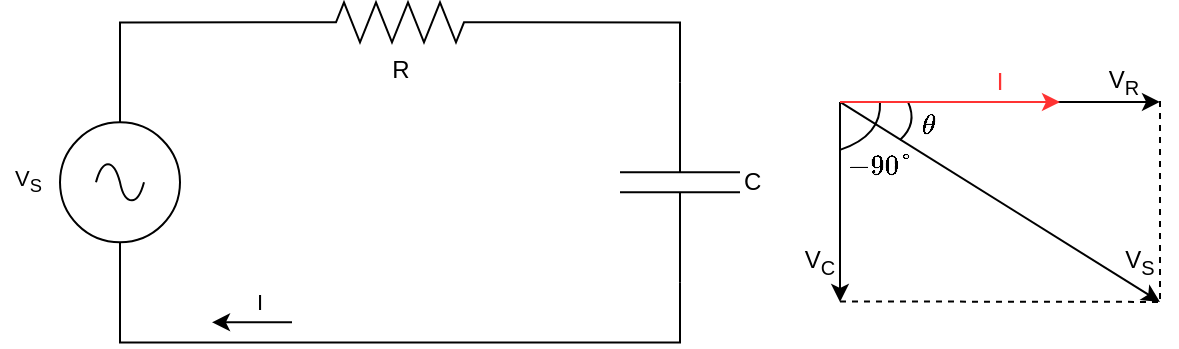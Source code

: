 <mxfile version="28.2.7">
  <diagram name="Page 1" id="Page-1">
    <mxGraphModel dx="938" dy="528" grid="1" gridSize="10" guides="1" tooltips="1" connect="1" arrows="1" fold="1" page="1" pageScale="1" pageWidth="827" pageHeight="1169" math="1" shadow="0">
      <root>
        <mxCell id="0" />
        <mxCell id="1" parent="0" />
        <mxCell id="wBhXDO2YBKzwOheYyQIE-30" value="&lt;div align=&quot;right&quot;&gt;V&lt;sub&gt;S&lt;/sub&gt;&lt;/div&gt;" style="text;html=1;whiteSpace=wrap;strokeColor=none;fillColor=none;align=right;verticalAlign=middle;rounded=0;fontFamily=Helvetica;fontSize=11;fontColor=default;labelBackgroundColor=default;convertToSvg=1;" vertex="1" parent="1">
          <mxGeometry x="20" y="265.18" width="23" height="30" as="geometry" />
        </mxCell>
        <mxCell id="wBhXDO2YBKzwOheYyQIE-31" value="I" style="text;html=1;whiteSpace=wrap;strokeColor=none;fillColor=none;align=center;verticalAlign=middle;rounded=0;fontFamily=Helvetica;fontSize=11;fontColor=default;labelBackgroundColor=default;convertToSvg=1;" vertex="1" parent="1">
          <mxGeometry x="140" y="330.18" width="20" height="20" as="geometry" />
        </mxCell>
        <mxCell id="wBhXDO2YBKzwOheYyQIE-37" value="" style="pointerEvents=1;verticalLabelPosition=bottom;shadow=0;dashed=0;align=center;html=1;verticalAlign=top;shape=mxgraph.electrical.signal_sources.source;aspect=fixed;points=[[0.5,0,0],[1,0.5,0],[0.5,1,0],[0,0.5,0]];elSignalType=ac;convertToSvg=1;" vertex="1" parent="1">
          <mxGeometry x="50" y="250.18" width="60" height="60" as="geometry" />
        </mxCell>
        <mxCell id="wBhXDO2YBKzwOheYyQIE-38" value="R" style="pointerEvents=1;verticalLabelPosition=bottom;shadow=0;dashed=0;align=center;html=1;verticalAlign=top;shape=mxgraph.electrical.resistors.resistor_2;convertToSvg=1;" vertex="1" parent="1">
          <mxGeometry x="170" y="190.18" width="100" height="20" as="geometry" />
        </mxCell>
        <mxCell id="wBhXDO2YBKzwOheYyQIE-39" value="C" style="pointerEvents=1;verticalLabelPosition=bottom;shadow=0;dashed=0;align=left;html=1;verticalAlign=middle;shape=mxgraph.electrical.capacitors.capacitor_1;rotation=90;horizontal=0;convertToSvg=1;" vertex="1" parent="1">
          <mxGeometry x="310" y="250.18" width="100" height="60" as="geometry" />
        </mxCell>
        <mxCell id="wBhXDO2YBKzwOheYyQIE-40" style="edgeStyle=orthogonalEdgeStyle;rounded=0;orthogonalLoop=1;jettySize=auto;html=1;exitX=1;exitY=0.5;exitDx=0;exitDy=0;exitPerimeter=0;entryX=0;entryY=0.5;entryDx=0;entryDy=0;entryPerimeter=0;endArrow=none;endFill=0;convertToSvg=1;" edge="1" parent="1" source="wBhXDO2YBKzwOheYyQIE-38" target="wBhXDO2YBKzwOheYyQIE-39">
          <mxGeometry relative="1" as="geometry" />
        </mxCell>
        <mxCell id="wBhXDO2YBKzwOheYyQIE-41" style="edgeStyle=orthogonalEdgeStyle;shape=connector;rounded=0;orthogonalLoop=1;jettySize=auto;html=1;exitX=1;exitY=0.5;exitDx=0;exitDy=0;exitPerimeter=0;entryX=0.5;entryY=1;entryDx=0;entryDy=0;entryPerimeter=0;strokeColor=default;align=center;verticalAlign=middle;fontFamily=Helvetica;fontSize=11;fontColor=default;labelBackgroundColor=default;endArrow=none;endFill=0;convertToSvg=1;" edge="1" parent="1" source="wBhXDO2YBKzwOheYyQIE-39" target="wBhXDO2YBKzwOheYyQIE-37">
          <mxGeometry relative="1" as="geometry">
            <Array as="points">
              <mxPoint x="360" y="360.18" />
              <mxPoint x="80" y="360.18" />
            </Array>
          </mxGeometry>
        </mxCell>
        <mxCell id="wBhXDO2YBKzwOheYyQIE-42" style="edgeStyle=orthogonalEdgeStyle;shape=connector;rounded=0;orthogonalLoop=1;jettySize=auto;html=1;exitX=0;exitY=0.5;exitDx=0;exitDy=0;exitPerimeter=0;entryX=0.5;entryY=0;entryDx=0;entryDy=0;entryPerimeter=0;strokeColor=default;align=center;verticalAlign=middle;fontFamily=Helvetica;fontSize=11;fontColor=default;labelBackgroundColor=default;endArrow=none;endFill=0;convertToSvg=1;" edge="1" parent="1" source="wBhXDO2YBKzwOheYyQIE-38" target="wBhXDO2YBKzwOheYyQIE-37">
          <mxGeometry relative="1" as="geometry" />
        </mxCell>
        <mxCell id="wBhXDO2YBKzwOheYyQIE-49" value="" style="edgeStyle=none;orthogonalLoop=1;jettySize=auto;html=1;rounded=0;strokeColor=default;align=center;verticalAlign=middle;fontFamily=Helvetica;fontSize=11;fontColor=default;labelBackgroundColor=default;endArrow=none;endFill=0;startArrow=classic;startFill=1;convertToSvg=1;" edge="1" parent="1">
          <mxGeometry width="80" relative="1" as="geometry">
            <mxPoint x="126" y="350.18" as="sourcePoint" />
            <mxPoint x="166" y="350.18" as="targetPoint" />
            <Array as="points" />
          </mxGeometry>
        </mxCell>
        <mxCell id="wBhXDO2YBKzwOheYyQIE-50" value="$$\theta$$" style="text;html=1;whiteSpace=wrap;strokeColor=none;fillColor=none;align=center;verticalAlign=middle;rounded=0;" vertex="1" parent="1">
          <mxGeometry x="474" y="241.96" width="20" height="20" as="geometry" />
        </mxCell>
        <mxCell id="wBhXDO2YBKzwOheYyQIE-51" value="" style="edgeStyle=none;orthogonalLoop=1;jettySize=auto;html=1;rounded=0;" edge="1" parent="1">
          <mxGeometry width="80" relative="1" as="geometry">
            <mxPoint x="440" y="239.96" as="sourcePoint" />
            <mxPoint x="600" y="239.96" as="targetPoint" />
            <Array as="points" />
          </mxGeometry>
        </mxCell>
        <mxCell id="wBhXDO2YBKzwOheYyQIE-52" value="" style="edgeStyle=none;orthogonalLoop=1;jettySize=auto;html=1;rounded=0;" edge="1" parent="1">
          <mxGeometry width="80" relative="1" as="geometry">
            <mxPoint x="440" y="239.96" as="sourcePoint" />
            <mxPoint x="440" y="339.96" as="targetPoint" />
            <Array as="points" />
          </mxGeometry>
        </mxCell>
        <mxCell id="wBhXDO2YBKzwOheYyQIE-53" value="" style="edgeStyle=none;orthogonalLoop=1;jettySize=auto;html=1;rounded=0;" edge="1" parent="1">
          <mxGeometry width="80" relative="1" as="geometry">
            <mxPoint x="440" y="239.96" as="sourcePoint" />
            <mxPoint x="600" y="339.96" as="targetPoint" />
            <Array as="points" />
          </mxGeometry>
        </mxCell>
        <mxCell id="wBhXDO2YBKzwOheYyQIE-54" value="" style="curved=1;endArrow=none;html=1;rounded=0;endFill=0;" edge="1" parent="1">
          <mxGeometry width="50" height="50" relative="1" as="geometry">
            <mxPoint x="470" y="258.96" as="sourcePoint" />
            <mxPoint x="474" y="239.96" as="targetPoint" />
            <Array as="points">
              <mxPoint x="479" y="250.96" />
            </Array>
          </mxGeometry>
        </mxCell>
        <mxCell id="wBhXDO2YBKzwOheYyQIE-55" value="V&lt;sub&gt;R&lt;/sub&gt;" style="text;html=1;whiteSpace=wrap;strokeColor=none;fillColor=none;align=center;verticalAlign=middle;rounded=0;" vertex="1" parent="1">
          <mxGeometry x="572" y="219.96" width="20" height="20" as="geometry" />
        </mxCell>
        <mxCell id="wBhXDO2YBKzwOheYyQIE-56" value="V&lt;sub&gt;C&lt;/sub&gt;" style="text;html=1;whiteSpace=wrap;strokeColor=none;fillColor=none;align=center;verticalAlign=middle;rounded=0;" vertex="1" parent="1">
          <mxGeometry x="420" y="309.96" width="20" height="20" as="geometry" />
        </mxCell>
        <mxCell id="wBhXDO2YBKzwOheYyQIE-57" value="V&lt;sub&gt;S&lt;/sub&gt;" style="text;html=1;whiteSpace=wrap;strokeColor=none;fillColor=none;align=center;verticalAlign=middle;rounded=0;" vertex="1" parent="1">
          <mxGeometry x="580" y="309.96" width="20" height="20" as="geometry" />
        </mxCell>
        <mxCell id="wBhXDO2YBKzwOheYyQIE-58" value="" style="edgeStyle=none;orthogonalLoop=1;jettySize=auto;html=1;rounded=0;endArrow=none;endFill=0;dashed=1;" edge="1" parent="1">
          <mxGeometry width="80" relative="1" as="geometry">
            <mxPoint x="440" y="339.72" as="sourcePoint" />
            <mxPoint x="600" y="339.96" as="targetPoint" />
            <Array as="points" />
          </mxGeometry>
        </mxCell>
        <mxCell id="wBhXDO2YBKzwOheYyQIE-59" value="" style="edgeStyle=none;orthogonalLoop=1;jettySize=auto;html=1;rounded=0;endArrow=none;endFill=0;dashed=1;" edge="1" parent="1">
          <mxGeometry width="80" relative="1" as="geometry">
            <mxPoint x="600" y="239.47" as="sourcePoint" />
            <mxPoint x="600" y="339.96" as="targetPoint" />
            <Array as="points" />
          </mxGeometry>
        </mxCell>
        <mxCell id="wBhXDO2YBKzwOheYyQIE-60" value="" style="curved=1;endArrow=none;html=1;rounded=0;endFill=0;" edge="1" parent="1">
          <mxGeometry width="50" height="50" relative="1" as="geometry">
            <mxPoint x="440" y="263.96" as="sourcePoint" />
            <mxPoint x="460" y="239.96" as="targetPoint" />
            <Array as="points">
              <mxPoint x="461" y="256.96" />
            </Array>
          </mxGeometry>
        </mxCell>
        <mxCell id="wBhXDO2YBKzwOheYyQIE-61" value="$$-90\unicode{xB0}$$" style="text;html=1;whiteSpace=wrap;strokeColor=none;fillColor=none;align=center;verticalAlign=middle;rounded=0;convertToSvg=0;" vertex="1" parent="1">
          <mxGeometry x="440" y="261.96" width="40" height="20" as="geometry" />
        </mxCell>
        <mxCell id="wBhXDO2YBKzwOheYyQIE-62" value="" style="edgeStyle=none;orthogonalLoop=1;jettySize=auto;html=1;rounded=0;strokeColor=light-dark(#FF3333,#FF3333);" edge="1" parent="1">
          <mxGeometry width="80" relative="1" as="geometry">
            <mxPoint x="440" y="239.96" as="sourcePoint" />
            <mxPoint x="550" y="240" as="targetPoint" />
            <Array as="points" />
          </mxGeometry>
        </mxCell>
        <mxCell id="wBhXDO2YBKzwOheYyQIE-63" value="I" style="text;html=1;whiteSpace=wrap;strokeColor=none;fillColor=none;align=center;verticalAlign=middle;rounded=0;fontColor=light-dark(#FF3333,#FF3333);" vertex="1" parent="1">
          <mxGeometry x="510" y="219.96" width="20" height="20" as="geometry" />
        </mxCell>
      </root>
    </mxGraphModel>
  </diagram>
</mxfile>
